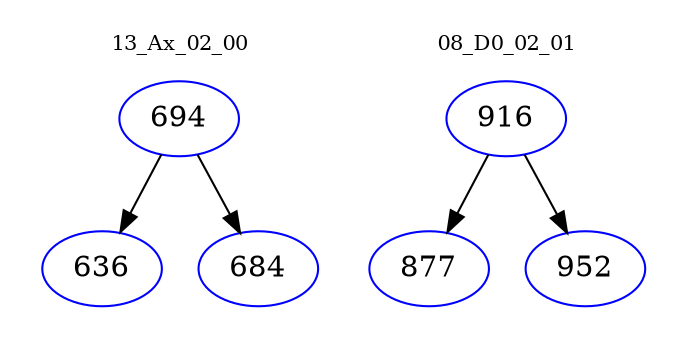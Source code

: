 digraph{
subgraph cluster_0 {
color = white
label = "13_Ax_02_00";
fontsize=10;
T0_694 [label="694", color="blue"]
T0_694 -> T0_636 [color="black"]
T0_636 [label="636", color="blue"]
T0_694 -> T0_684 [color="black"]
T0_684 [label="684", color="blue"]
}
subgraph cluster_1 {
color = white
label = "08_D0_02_01";
fontsize=10;
T1_916 [label="916", color="blue"]
T1_916 -> T1_877 [color="black"]
T1_877 [label="877", color="blue"]
T1_916 -> T1_952 [color="black"]
T1_952 [label="952", color="blue"]
}
}
